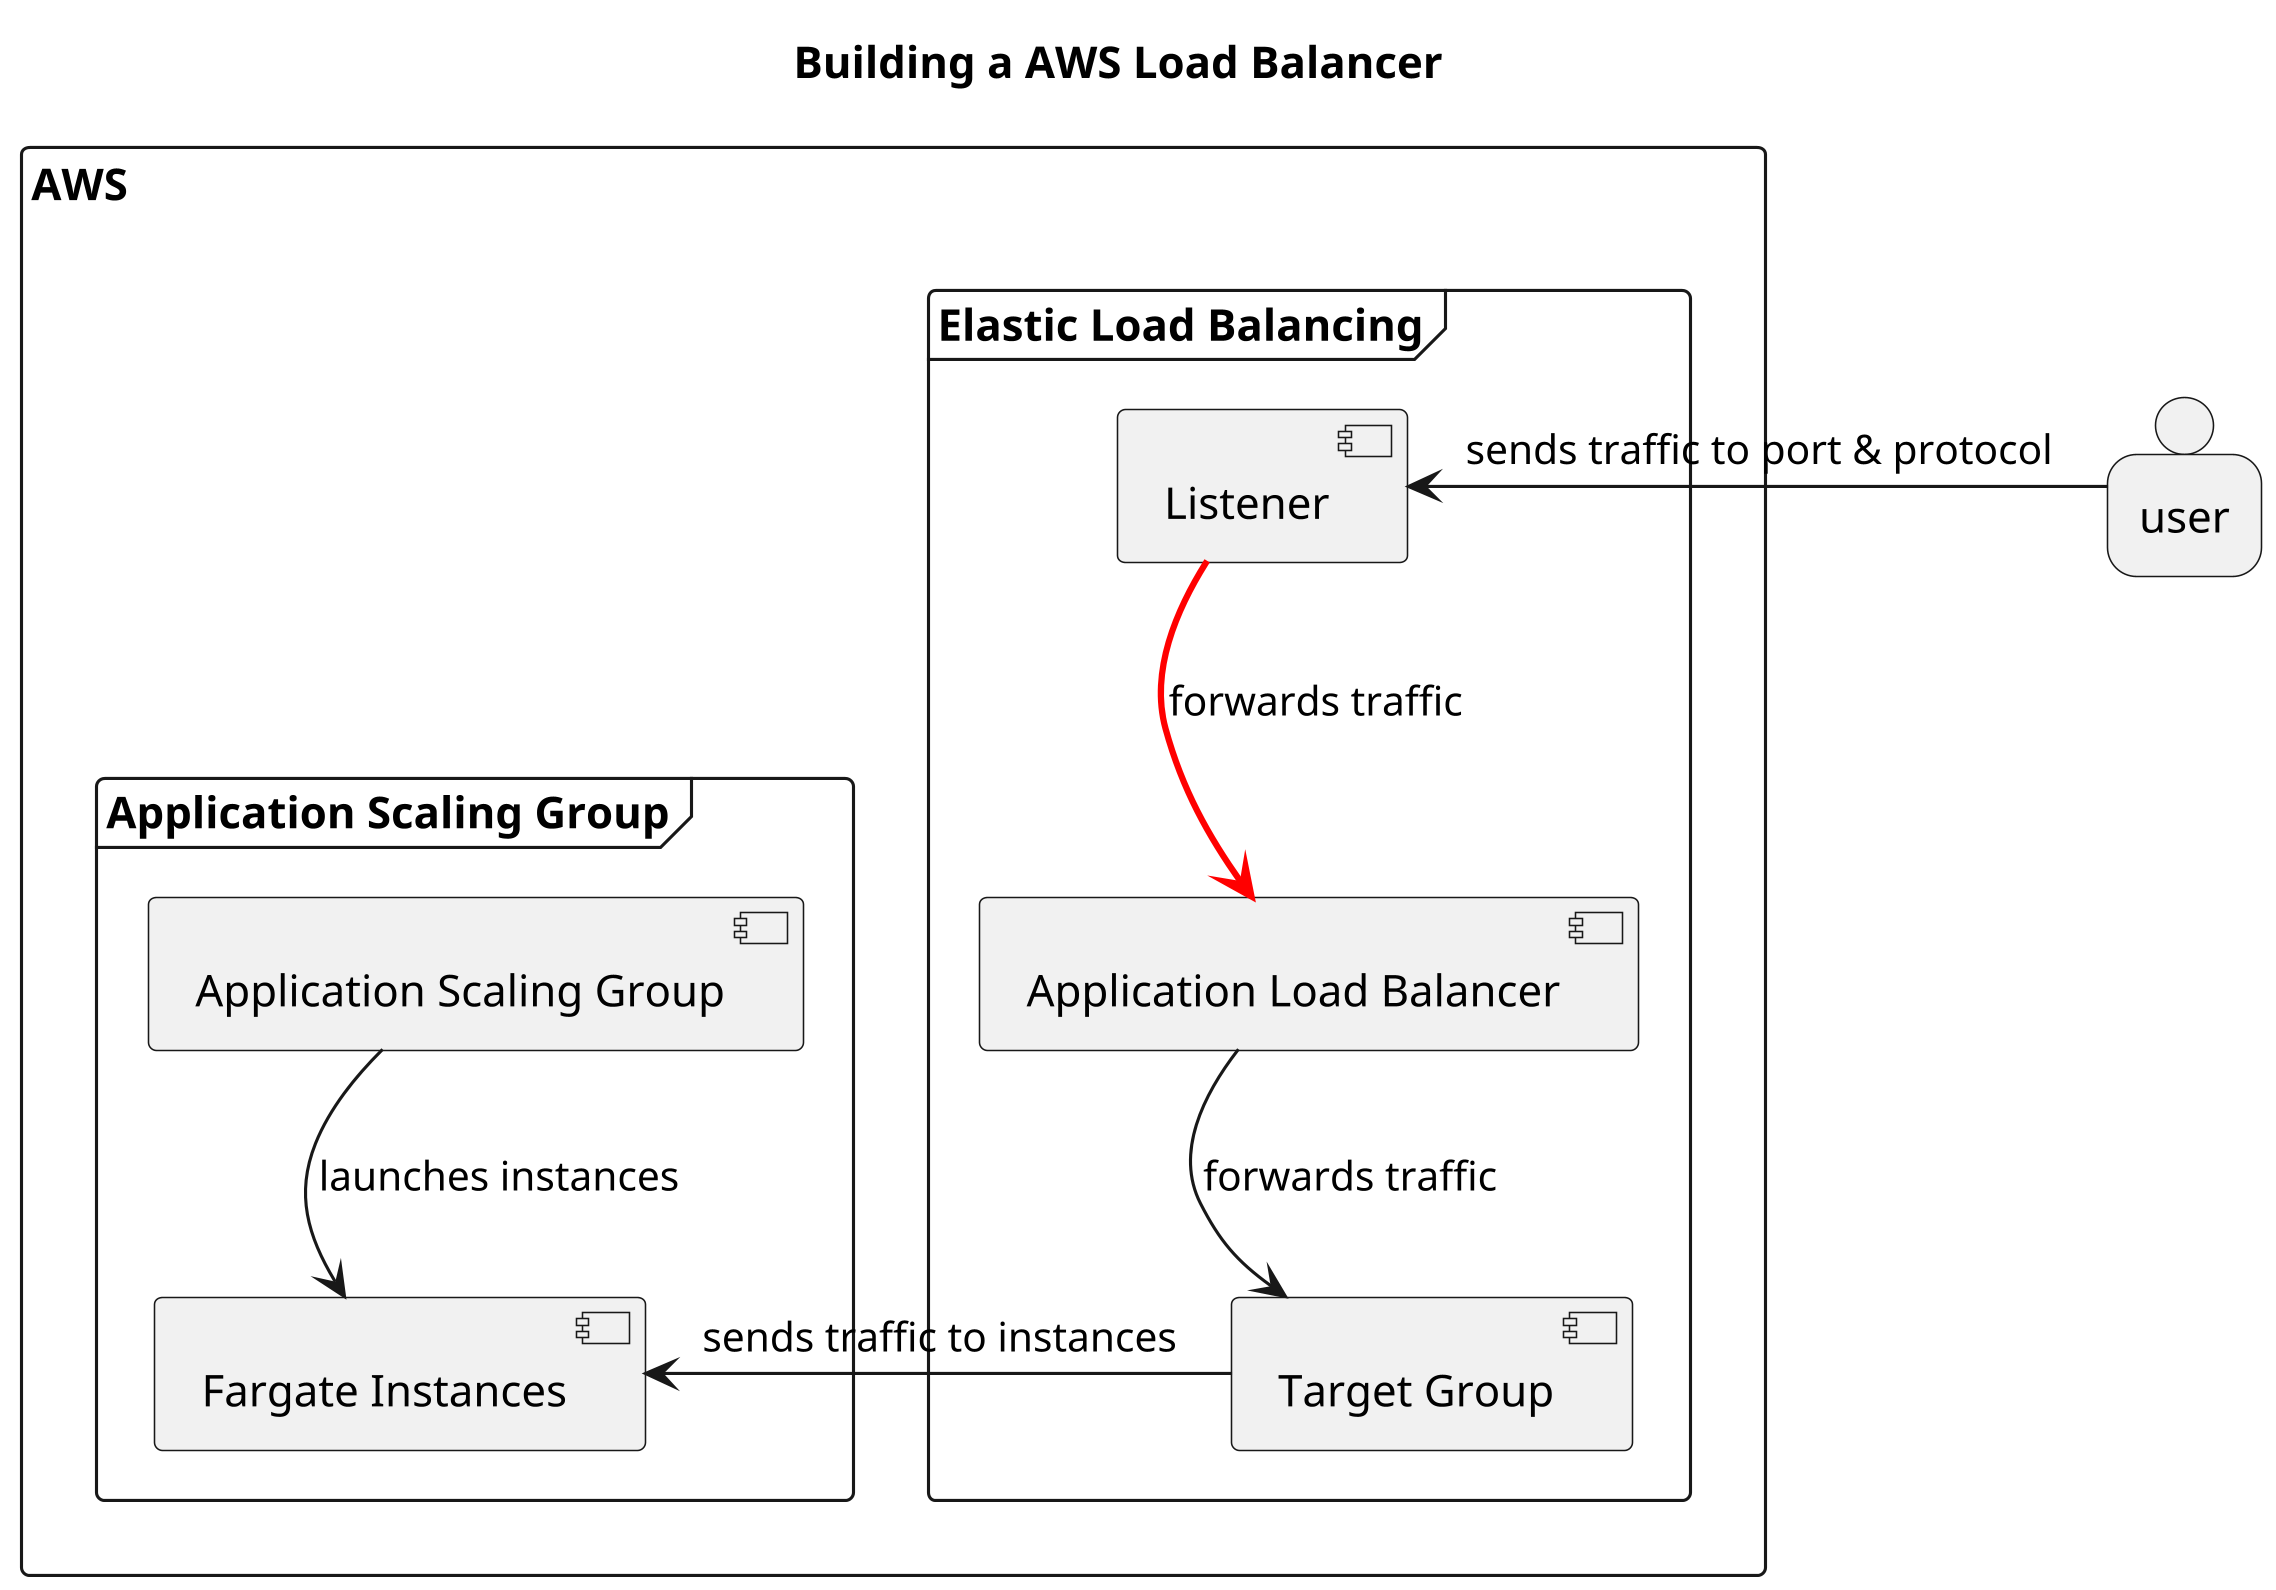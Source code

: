 @startuml lb4fargate
title Building a AWS Load Balancer

top to bottom direction

skinparam dpi 300
skinparam shadowing false
skinparam monochrome false
skinparam componentStyle uml2
skinparam packageStyle rectangle
skinparam packageTitleAlignment left

Person user

package "AWS" {
    frame "Elastic Load Balancing" {
        [Listener] as listener
        [Application Load Balancer] as alb
        [Target Group] as tg
    }

    frame "Application Scaling Group" {
        [Application Scaling Group] as asg
        [Fargate Instances] as fargate

        asg -> fargate : launches instances
    }
}

listener -[hidden]d- alb
alb -[hidden]d- tg

asg -[hidden]d- fargate

user -> listener: sends traffic to port & protocol
listener -[bold,#red]> alb : forwards traffic
alb -> tg : forwards traffic
tg -> fargate : sends traffic to instances

@enduml
